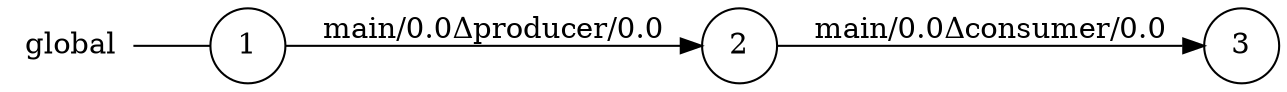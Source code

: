 digraph global {
	rankdir="LR";
	n_0 [label="global", shape="plaintext"];
	n_1 [id="1", shape=circle, label="1"];
	n_0 -> n_1 [arrowhead=none];
	n_2 [id="2", shape=circle, label="2"];
	n_3 [id="3", shape=circle, label="3"];

	n_2 -> n_3 [id="[$e|1]", label="main/0.0Δconsumer/0.0"];
	n_1 -> n_2 [id="[$e|0]", label="main/0.0Δproducer/0.0"];
}
